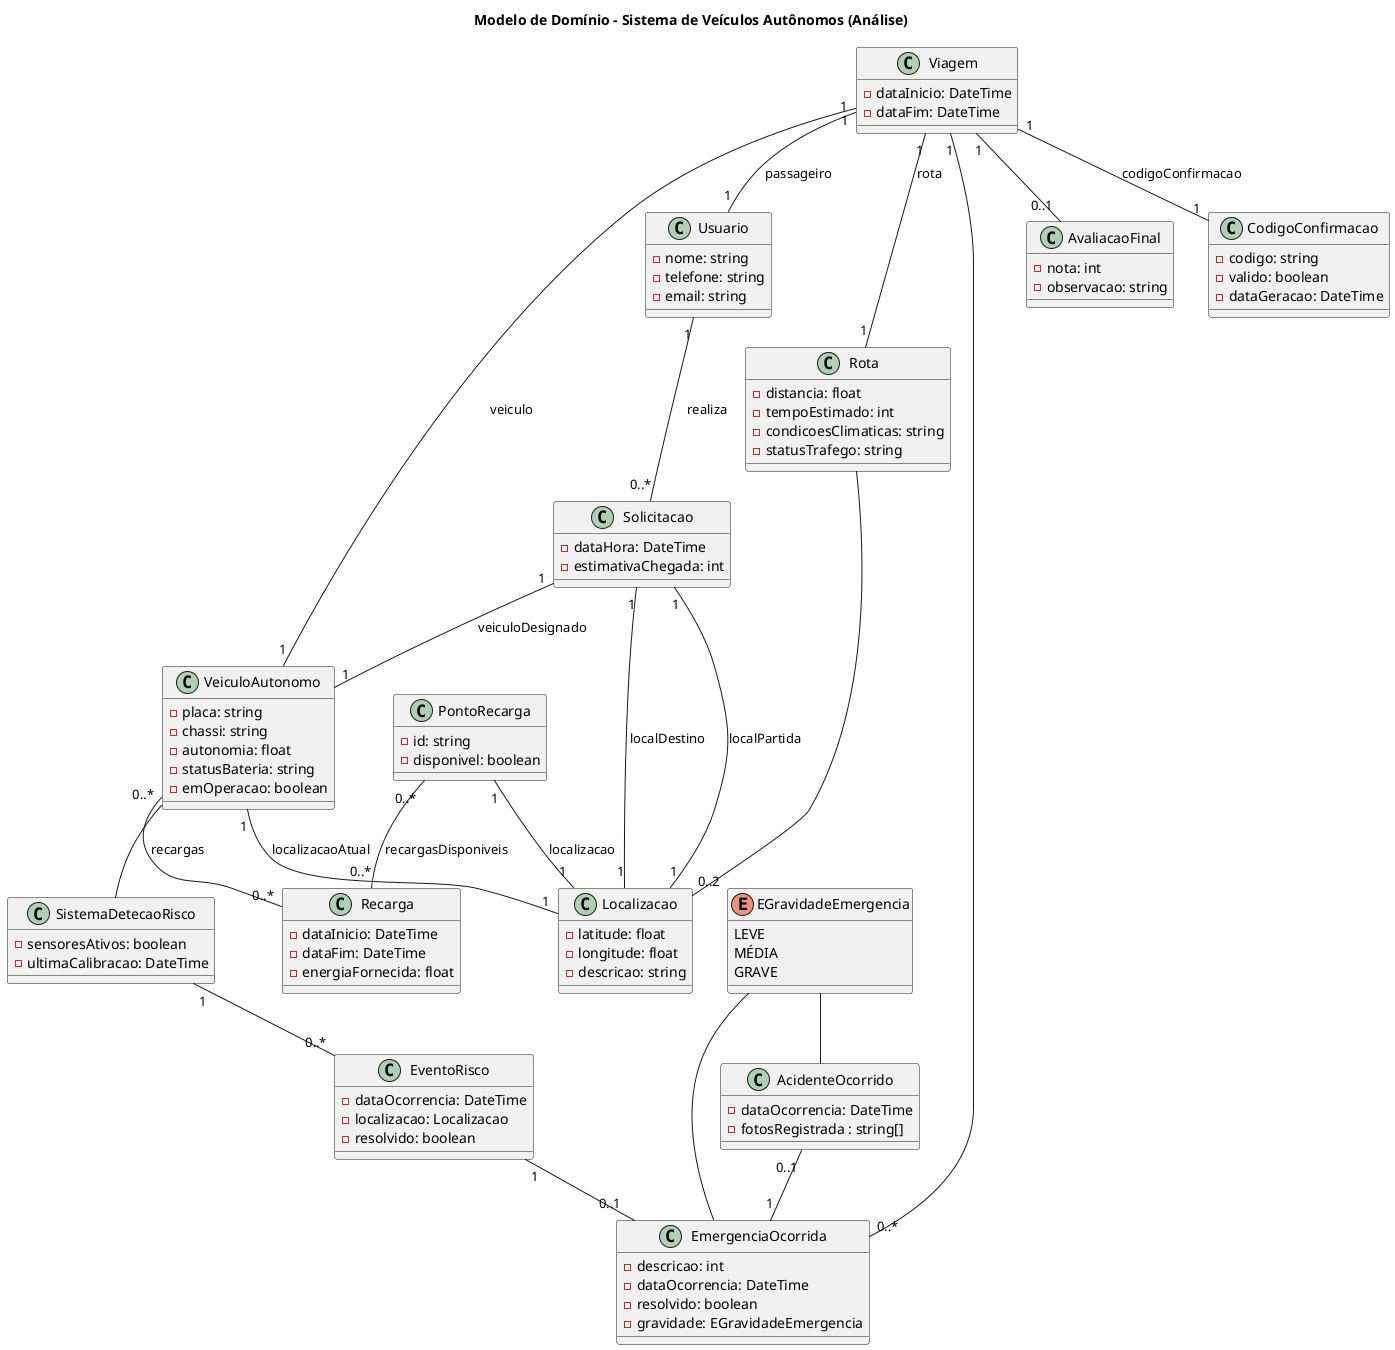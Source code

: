 @startuml
title Modelo de Domínio - Sistema de Veículos Autônomos (Análise)

class Usuario {
  - nome: string
  - telefone: string
  - email: string
}

class Localizacao {
  - latitude: float
  - longitude: float
  - descricao: string
}

class VeiculoAutonomo {
  - placa: string
  - chassi: string
  - autonomia: float
  - statusBateria: string
  - emOperacao: boolean
}

class Solicitacao {
  - dataHora: DateTime
  - estimativaChegada: int
}

class Viagem {
  - dataInicio: DateTime
  - dataFim: DateTime
}

class AvaliacaoFinal {
    - nota: int
    - observacao: string
}

class EmergenciaOcorrida {
    - descricao: int
    - dataOcorrencia: DateTime
    - resolvido: boolean
    - gravidade: EGravidadeEmergencia
}

class AcidenteOcorrido{
    - dataOcorrencia: DateTime
    - fotosRegistrada : string[]
}

Enum EGravidadeEmergencia{
    LEVE
    MÉDIA
    GRAVE
}

class CodigoConfirmacao {
  - codigo: string
  - valido: boolean
  - dataGeracao: DateTime
}

class Rota {
  - distancia: float
  - tempoEstimado: int
  - condicoesClimaticas: string
  - statusTrafego: string
}

class PontoRecarga {
  - id: string
  - disponivel: boolean
}

class Recarga {
  - dataInicio: DateTime
  - dataFim: DateTime
  - energiaFornecida: float
}

class SistemaDetecaoRisco {
  - sensoresAtivos: boolean
  - ultimaCalibracao: DateTime
}

class EventoRisco {
  - dataOcorrencia: DateTime
  - localizacao: Localizacao
  - resolvido: boolean
}

Usuario "1" -- "0..*" Solicitacao : realiza
Solicitacao "1" -- "1" Localizacao : localPartida
Solicitacao "1" -- "1" Localizacao : localDestino
Solicitacao "1" -- "1" VeiculoAutonomo : veiculoDesignado

Viagem "1" -- "1" Usuario : passageiro
Viagem "1" -- "1" VeiculoAutonomo : veiculo
Viagem "1" -- "1" CodigoConfirmacao : codigoConfirmacao
Viagem "1" -- "1" Rota : rota
Viagem "1" -- "0..1" AvaliacaoFinal
Viagem "1" -- "0..*" EmergenciaOcorrida

EGravidadeEmergencia -- EmergenciaOcorrida
AcidenteOcorrido "0..1" -- "1" EmergenciaOcorrida
EGravidadeEmergencia -- AcidenteOcorrido

VeiculoAutonomo "1" -- "1" Localizacao : localizacaoAtual
VeiculoAutonomo "0..*" -- "0..*" Recarga : recargas
VeiculoAutonomo -- SistemaDetecaoRisco
Rota -- "0..2" Localizacao

SistemaDetecaoRisco "1" -- "0..*" EventoRisco
EventoRisco "1" -- "0..1" EmergenciaOcorrida
PontoRecarga "1" -- "1" Localizacao : localizacao
PontoRecarga "0..*" -- "0..*" Recarga : recargasDisponiveis
@enduml